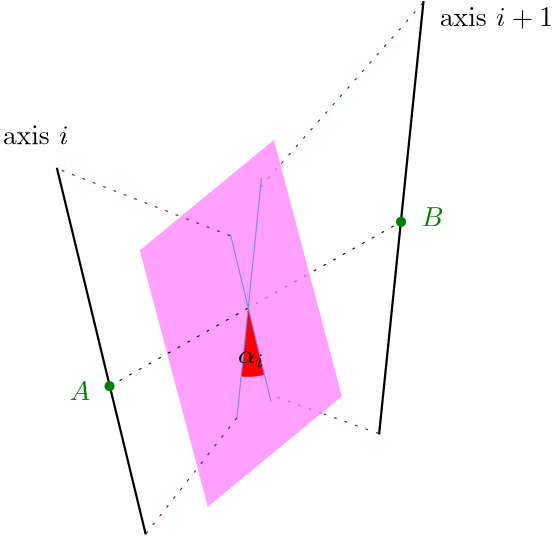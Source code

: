 <?xml version="1.0"?>
<!DOCTYPE ipe SYSTEM "ipe.dtd">
<ipe version="70218" creator="Ipe 7.2.28">
<info created="D:20251029185220" modified="D:20251029185525"/>
<ipestyle name="basic">
<symbol name="arrow/arc(spx)">
<path stroke="sym-stroke" fill="sym-stroke" pen="sym-pen">
0 0 m
-1 0.333 l
-1 -0.333 l
h
</path>
</symbol>
<symbol name="arrow/farc(spx)">
<path stroke="sym-stroke" fill="white" pen="sym-pen">
0 0 m
-1 0.333 l
-1 -0.333 l
h
</path>
</symbol>
<symbol name="arrow/ptarc(spx)">
<path stroke="sym-stroke" fill="sym-stroke" pen="sym-pen">
0 0 m
-1 0.333 l
-0.8 0 l
-1 -0.333 l
h
</path>
</symbol>
<symbol name="arrow/fptarc(spx)">
<path stroke="sym-stroke" fill="white" pen="sym-pen">
0 0 m
-1 0.333 l
-0.8 0 l
-1 -0.333 l
h
</path>
</symbol>
<symbol name="mark/circle(sx)" transformations="translations">
<path fill="sym-stroke">
0.6 0 0 0.6 0 0 e
0.4 0 0 0.4 0 0 e
</path>
</symbol>
<symbol name="mark/disk(sx)" transformations="translations">
<path fill="sym-stroke">
0.6 0 0 0.6 0 0 e
</path>
</symbol>
<symbol name="mark/fdisk(sfx)" transformations="translations">
<group>
<path fill="sym-fill">
0.5 0 0 0.5 0 0 e
</path>
<path fill="sym-stroke" fillrule="eofill">
0.6 0 0 0.6 0 0 e
0.4 0 0 0.4 0 0 e
</path>
</group>
</symbol>
<symbol name="mark/box(sx)" transformations="translations">
<path fill="sym-stroke" fillrule="eofill">
-0.6 -0.6 m
0.6 -0.6 l
0.6 0.6 l
-0.6 0.6 l
h
-0.4 -0.4 m
0.4 -0.4 l
0.4 0.4 l
-0.4 0.4 l
h
</path>
</symbol>
<symbol name="mark/square(sx)" transformations="translations">
<path fill="sym-stroke">
-0.6 -0.6 m
0.6 -0.6 l
0.6 0.6 l
-0.6 0.6 l
h
</path>
</symbol>
<symbol name="mark/fsquare(sfx)" transformations="translations">
<group>
<path fill="sym-fill">
-0.5 -0.5 m
0.5 -0.5 l
0.5 0.5 l
-0.5 0.5 l
h
</path>
<path fill="sym-stroke" fillrule="eofill">
-0.6 -0.6 m
0.6 -0.6 l
0.6 0.6 l
-0.6 0.6 l
h
-0.4 -0.4 m
0.4 -0.4 l
0.4 0.4 l
-0.4 0.4 l
h
</path>
</group>
</symbol>
<symbol name="mark/cross(sx)" transformations="translations">
<group>
<path fill="sym-stroke">
-0.43 -0.57 m
0.57 0.43 l
0.43 0.57 l
-0.57 -0.43 l
h
</path>
<path fill="sym-stroke">
-0.43 0.57 m
0.57 -0.43 l
0.43 -0.57 l
-0.57 0.43 l
h
</path>
</group>
</symbol>
<symbol name="arrow/fnormal(spx)">
<path stroke="sym-stroke" fill="white" pen="sym-pen">
0 0 m
-1 0.333 l
-1 -0.333 l
h
</path>
</symbol>
<symbol name="arrow/pointed(spx)">
<path stroke="sym-stroke" fill="sym-stroke" pen="sym-pen">
0 0 m
-1 0.333 l
-0.8 0 l
-1 -0.333 l
h
</path>
</symbol>
<symbol name="arrow/fpointed(spx)">
<path stroke="sym-stroke" fill="white" pen="sym-pen">
0 0 m
-1 0.333 l
-0.8 0 l
-1 -0.333 l
h
</path>
</symbol>
<symbol name="arrow/linear(spx)">
<path stroke="sym-stroke" pen="sym-pen">
-1 0.333 m
0 0 l
-1 -0.333 l
</path>
</symbol>
<symbol name="arrow/fdouble(spx)">
<path stroke="sym-stroke" fill="white" pen="sym-pen">
0 0 m
-1 0.333 l
-1 -0.333 l
h
-1 0 m
-2 0.333 l
-2 -0.333 l
h
</path>
</symbol>
<symbol name="arrow/double(spx)">
<path stroke="sym-stroke" fill="sym-stroke" pen="sym-pen">
0 0 m
-1 0.333 l
-1 -0.333 l
h
-1 0 m
-2 0.333 l
-2 -0.333 l
h
</path>
</symbol>
<symbol name="arrow/mid-normal(spx)">
<path stroke="sym-stroke" fill="sym-stroke" pen="sym-pen">
0.5 0 m
-0.5 0.333 l
-0.5 -0.333 l
h
</path>
</symbol>
<symbol name="arrow/mid-fnormal(spx)">
<path stroke="sym-stroke" fill="white" pen="sym-pen">
0.5 0 m
-0.5 0.333 l
-0.5 -0.333 l
h
</path>
</symbol>
<symbol name="arrow/mid-pointed(spx)">
<path stroke="sym-stroke" fill="sym-stroke" pen="sym-pen">
0.5 0 m
-0.5 0.333 l
-0.3 0 l
-0.5 -0.333 l
h
</path>
</symbol>
<symbol name="arrow/mid-fpointed(spx)">
<path stroke="sym-stroke" fill="white" pen="sym-pen">
0.5 0 m
-0.5 0.333 l
-0.3 0 l
-0.5 -0.333 l
h
</path>
</symbol>
<symbol name="arrow/mid-double(spx)">
<path stroke="sym-stroke" fill="sym-stroke" pen="sym-pen">
1 0 m
0 0.333 l
0 -0.333 l
h
0 0 m
-1 0.333 l
-1 -0.333 l
h
</path>
</symbol>
<symbol name="arrow/mid-fdouble(spx)">
<path stroke="sym-stroke" fill="white" pen="sym-pen">
1 0 m
0 0.333 l
0 -0.333 l
h
0 0 m
-1 0.333 l
-1 -0.333 l
h
</path>
</symbol>
<anglesize name="22.5 deg" value="22.5"/>
<anglesize name="30 deg" value="30"/>
<anglesize name="45 deg" value="45"/>
<anglesize name="60 deg" value="60"/>
<anglesize name="90 deg" value="90"/>
<arrowsize name="large" value="10"/>
<arrowsize name="small" value="5"/>
<arrowsize name="tiny" value="3"/>
<color name="blue" value="0 0 1"/>
<color name="brown" value="0.647 0.165 0.165"/>
<color name="darkblue" value="0 0 0.545"/>
<color name="darkcyan" value="0 0.545 0.545"/>
<color name="darkgray" value="0.663"/>
<color name="darkgreen" value="0 0.392 0"/>
<color name="darkmagenta" value="0.545 0 0.545"/>
<color name="darkorange" value="1 0.549 0"/>
<color name="darkred" value="0.545 0 0"/>
<color name="gold" value="1 0.843 0"/>
<color name="gray" value="0.745"/>
<color name="green" value="0 1 0"/>
<color name="lightblue" value="0.678 0.847 0.902"/>
<color name="lightcyan" value="0.878 1 1"/>
<color name="lightgray" value="0.827"/>
<color name="lightgreen" value="0.565 0.933 0.565"/>
<color name="lightyellow" value="1 1 0.878"/>
<color name="navy" value="0 0 0.502"/>
<color name="orange" value="1 0.647 0"/>
<color name="pink" value="1 0.753 0.796"/>
<color name="purple" value="0.627 0.125 0.941"/>
<color name="red" value="1 0 0"/>
<color name="seagreen" value="0.18 0.545 0.341"/>
<color name="turquoise" value="0.251 0.878 0.816"/>
<color name="violet" value="0.933 0.51 0.933"/>
<color name="yellow" value="1 1 0"/>
<dashstyle name="dash dot dotted" value="[4 2 1 2 1 2] 0"/>
<dashstyle name="dash dotted" value="[4 2 1 2] 0"/>
<dashstyle name="dashed" value="[4] 0"/>
<dashstyle name="dotted" value="[1 3] 0"/>
<gridsize name="10 pts (~3.5 mm)" value="10"/>
<gridsize name="14 pts (~5 mm)" value="14"/>
<gridsize name="16 pts (~6 mm)" value="16"/>
<gridsize name="20 pts (~7 mm)" value="20"/>
<gridsize name="28 pts (~10 mm)" value="28"/>
<gridsize name="32 pts (~12 mm)" value="32"/>
<gridsize name="4 pts" value="4"/>
<gridsize name="56 pts (~20 mm)" value="56"/>
<gridsize name="8 pts (~3 mm)" value="8"/>
<opacity name="10%" value="0.1"/>
<opacity name="30%" value="0.3"/>
<opacity name="50%" value="0.5"/>
<opacity name="75%" value="0.75"/>
<pen name="fat" value="1.2"/>
<pen name="heavier" value="0.8"/>
<pen name="ultrafat" value="2"/>
<symbolsize name="large" value="5"/>
<symbolsize name="small" value="2"/>
<symbolsize name="tiny" value="1.1"/>
<textsize name="Huge" value="\Huge"/>
<textsize name="LARGE" value="\LARGE"/>
<textsize name="Large" value="\Large"/>
<textsize name="footnote" value="\footnotesize"/>
<textsize name="huge" value="\huge"/>
<textsize name="large" value="\large"/>
<textsize name="script" value="\scriptsize"/>
<textsize name="small" value="\small"/>
<textsize name="tiny" value="\tiny"/>
<textstyle name="center" begin="\begin{center}" end="\end{center}"/>
<textstyle name="item" begin="\begin{itemize}\item{}" end="\end{itemize}"/>
<textstyle name="itemize" begin="\begin{itemize}" end="\end{itemize}"/>
<tiling name="falling" angle="-60" step="4" width="1"/>
<tiling name="rising" angle="30" step="4" width="1"/>
</ipestyle>
<page>
<layer name="alpha"/>
<view layers="alpha" active="alpha"/>
<path layer="alpha" matrix="0.475961 0 0 0.475961 117.762 340.771" stroke="0.502 0 0.251" fill="1 0.502 1" dash="dotted" opacity="75%" stroke-opacity="opaque">
263.811 636.349 m
224.72 650.278 l
</path>
<path matrix="0.114341 0 0 0.114341 196.04 642.182" stroke="0.502 0 0.251" fill="1 0.502 1" dash="dotted" opacity="75%" stroke-opacity="opaque">
221.35 725.09 m
279.986 791.589 l
</path>
<path matrix="1 0 0 1 -0.00041633 0.00000568" stroke="black" pen="heavier">
148 732 m
180 600 l
</path>
<path matrix="1 0 0 1 -0.00041633 0.00000568" stroke="black" pen="heavier">
264 636 m
280 792 l
</path>
<text matrix="1 0 0 1 -0.00041633 0.00000568" transformations="translations" pos="152.59 648.394" stroke="0 0.502 0" type="label" width="7.472" height="6.808" depth="0" valign="baseline" style="math">A</text>
<text matrix="1 0 0 1 126.585 62.5999" transformations="translations" pos="152.59 648.394" stroke="0 0.502 0" type="label" width="8.057" height="6.808" depth="0" valign="baseline" style="math">B</text>
<path matrix="0.565395 0 0 0.565395 118.13 309.661" stroke="0" dash="dotted">
167.119 653.426 m
271.81 712.512 l
</path>
<path matrix="1 0 0 1 -0.00014199 -0.00017182" fill="1 0.502 1" opacity="75%" stroke-opacity="opaque">
177.841 702.281 m
226.143 742.046 l
250.631 649.711 l
202.329 609.946 l
h
</path>
<path matrix="0.47633 0 0 0.47633 87.5146 342.179" stroke="0" dash="dotted">
167.119 653.426 m
271.81 712.512 l
</path>
<path matrix="1 0 0 1 -0.00041633 0.00000568" stroke="0.502 0 0.251" fill="1 0.502 1" dash="dotted" opacity="75%" stroke-opacity="opaque">
210.342 707.566 m
148.336 731.605 l
</path>
<path matrix="1 0 0 1 -0.00041633 0.00000568" stroke="0.502 0 0.251" fill="1 0.502 1" dash="dotted" opacity="75%" stroke-opacity="opaque">
212.813 641.966 m
180.013 600.179 l
</path>
<path matrix="0.873137 0 0 0.873137 35.5195 100.423" stroke="0.502 0 0.251" fill="1 0.502 1" dash="dotted" opacity="75%" stroke-opacity="opaque">
221.35 725.09 m
279.986 791.589 l
</path>
<path matrix="0.507165 0 0 0.507165 130.015 313.615" stroke="0.502 0 0.251" fill="1 0.502 1" dash="dotted" opacity="75%" stroke-opacity="opaque">
263.811 636.349 m
224.72 650.278 l
</path>
<path fill="1 0 0">
222.717 657.458 m
24.7365 0 0 -24.7365 216.889 681.498 214.261 656.901 a
214.34 656.911 m
216.889 681.741 l
222.717 657.579 l
</path>
<path fill="1 0 0">
214.35 656.932 m
218.428 656.805
222.002 657.336
222.759 657.449
222.721 657.487
222.646 657.803
215.069 658.207 c
</path>
<path matrix="0.455857 0 0 0.455857 143.022 374.356" stroke="0.502 0.502 1">
148 732 m
180 600 l
</path>
<path matrix="0.553638 0 0 0.553638 66.657 289.842" stroke="0.502 0.502 1">
264 636 m
280 792 l
</path>
<text matrix="1 0 0 1 60.5824 13.2559" transformations="translations" pos="152.59 648.394" stroke="0" type="label" width="9.69" height="4.294" depth="1.49" valign="baseline" style="math">\alpha_i</text>
<use matrix="1 0 0 1 -0.00020663 -0.00005517" name="mark/disk(sx)" pos="166.966 653.365" size="normal" stroke="0 0.502 0"/>
<use matrix="1 0 0 1 -0.00020663 -0.00005517" name="mark/disk(sx)" pos="271.912 712.533" size="normal" stroke="0 0.502 0"/>
<text matrix="1 0 0 1 -24.0579 92.0591" transformations="translations" pos="152.59 648.394" stroke="0" type="label" width="23.69" height="6.654" depth="0" valign="baseline">axis $i$</text>
<text matrix="1 0 0 1 133.257 134.672" transformations="translations" pos="152.59 648.394" stroke="0" type="label" width="40.847" height="6.654" depth="0.83" valign="baseline">axis $i+1$</text>
</page>
</ipe>
